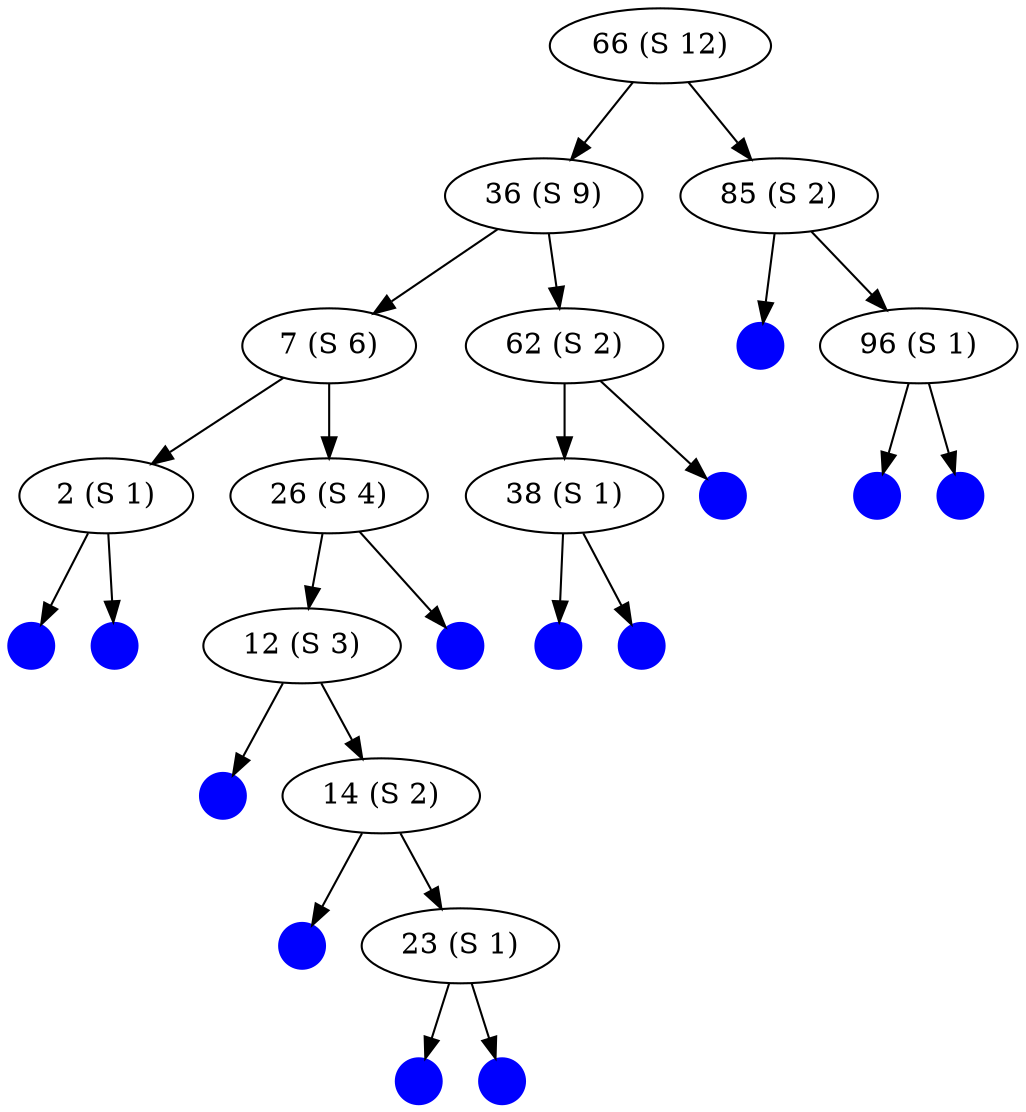 digraph tree {
  {
    node[style=filled,color="blue",fillcolor="blue",shape="circle",label="",width=.3]
    l1 l2 l3 l4 l5 l6 l7 l8 l9 l10 l11 l12 l13
  }
  { node[label="66 (S 12)"] n1  }
  { node[label="36 (S 9)" ] n2  }
  { node[label="85 (S 2)" ] n3  }
  { node[label="7 (S 6)"  ] n4  }
  { node[label="62 (S 2)" ] n5  }
  { node[label="96 (S 1)" ] n6  }
  { node[label="2 (S 1)"  ] n7  }
  { node[label="26 (S 4)" ] n8  }
  { node[label="38 (S 1)" ] n9  }
  { node[label="12 (S 3)" ] n10 }
  { node[label="14 (S 2)" ] n11 }
  { node[label="23 (S 1)" ] n12 }

  ordering=out;

  n1  -> n2
  n1  -> n3
  n2  -> n4
  n2  -> n5
  n3  -> l1
  n3  -> n6
  n4  -> n7
  n4  -> n8
  n5  -> n9
  n5  -> l2
  n6  -> l3
  n6  -> l4
  n7  -> l5
  n7  -> l6
  n8  -> n10
  n8  -> l7
  n9  -> l8
  n9  -> l9
  n10 -> l10
  n10 -> n11
  n11 -> l11
  n11 -> n12
  n12 -> l12
  n12 -> l13
}
